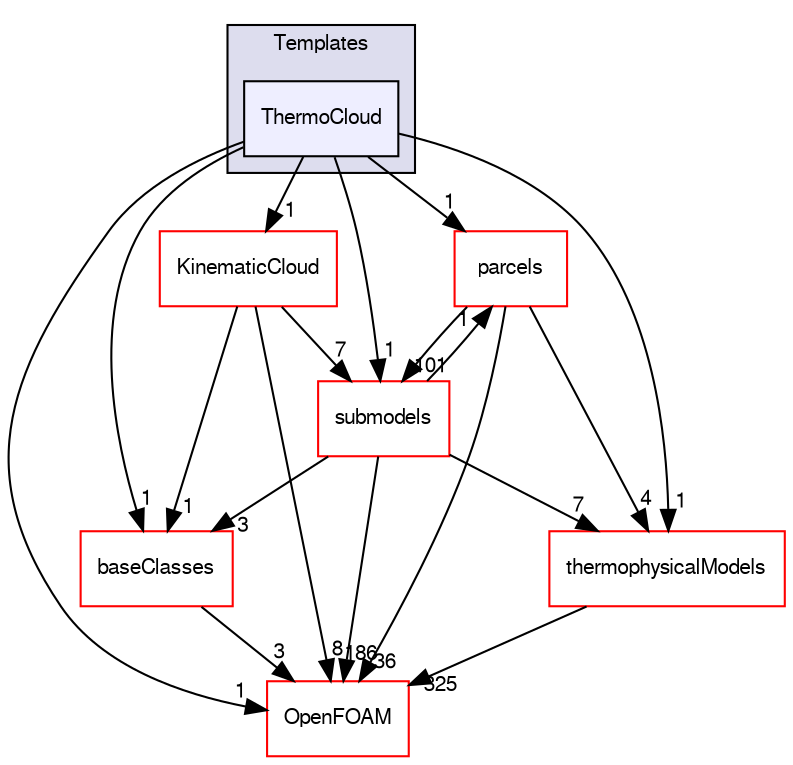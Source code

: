 digraph "src/lagrangian/intermediate/clouds/Templates/ThermoCloud" {
  bgcolor=transparent;
  compound=true
  node [ fontsize="10", fontname="FreeSans"];
  edge [ labelfontsize="10", labelfontname="FreeSans"];
  subgraph clusterdir_f332ac72f0d3698ba18c2dc3cab43221 {
    graph [ bgcolor="#ddddee", pencolor="black", label="Templates" fontname="FreeSans", fontsize="10", URL="dir_f332ac72f0d3698ba18c2dc3cab43221.html"]
  dir_34627bec83161f273e714da7ad5d064d [shape=box, label="ThermoCloud", style="filled", fillcolor="#eeeeff", pencolor="black", URL="dir_34627bec83161f273e714da7ad5d064d.html"];
  }
  dir_8406eabe9caa8508b9c075038a008bd7 [shape=box label="baseClasses" color="red" URL="dir_8406eabe9caa8508b9c075038a008bd7.html"];
  dir_2778d089ec5c4f66810b11f753867003 [shape=box label="thermophysicalModels" color="red" URL="dir_2778d089ec5c4f66810b11f753867003.html"];
  dir_c5473ff19b20e6ec4dfe5c310b3778a8 [shape=box label="OpenFOAM" color="red" URL="dir_c5473ff19b20e6ec4dfe5c310b3778a8.html"];
  dir_b8d19ddbdf0975644e34192d6313800e [shape=box label="parcels" color="red" URL="dir_b8d19ddbdf0975644e34192d6313800e.html"];
  dir_f2c567e1bc38681b9a77ebee52460481 [shape=box label="KinematicCloud" color="red" URL="dir_f2c567e1bc38681b9a77ebee52460481.html"];
  dir_825de5f87f0ef3ae7d76ccd6a5458244 [shape=box label="submodels" color="red" URL="dir_825de5f87f0ef3ae7d76ccd6a5458244.html"];
  dir_8406eabe9caa8508b9c075038a008bd7->dir_c5473ff19b20e6ec4dfe5c310b3778a8 [headlabel="3", labeldistance=1.5 headhref="dir_001257_001732.html"];
  dir_2778d089ec5c4f66810b11f753867003->dir_c5473ff19b20e6ec4dfe5c310b3778a8 [headlabel="325", labeldistance=1.5 headhref="dir_001070_001732.html"];
  dir_34627bec83161f273e714da7ad5d064d->dir_8406eabe9caa8508b9c075038a008bd7 [headlabel="1", labeldistance=1.5 headhref="dir_001276_001257.html"];
  dir_34627bec83161f273e714da7ad5d064d->dir_2778d089ec5c4f66810b11f753867003 [headlabel="1", labeldistance=1.5 headhref="dir_001276_001070.html"];
  dir_34627bec83161f273e714da7ad5d064d->dir_c5473ff19b20e6ec4dfe5c310b3778a8 [headlabel="1", labeldistance=1.5 headhref="dir_001276_001732.html"];
  dir_34627bec83161f273e714da7ad5d064d->dir_b8d19ddbdf0975644e34192d6313800e [headlabel="1", labeldistance=1.5 headhref="dir_001276_001284.html"];
  dir_34627bec83161f273e714da7ad5d064d->dir_f2c567e1bc38681b9a77ebee52460481 [headlabel="1", labeldistance=1.5 headhref="dir_001276_001271.html"];
  dir_34627bec83161f273e714da7ad5d064d->dir_825de5f87f0ef3ae7d76ccd6a5458244 [headlabel="1", labeldistance=1.5 headhref="dir_001276_001215.html"];
  dir_b8d19ddbdf0975644e34192d6313800e->dir_2778d089ec5c4f66810b11f753867003 [headlabel="4", labeldistance=1.5 headhref="dir_001284_001070.html"];
  dir_b8d19ddbdf0975644e34192d6313800e->dir_c5473ff19b20e6ec4dfe5c310b3778a8 [headlabel="36", labeldistance=1.5 headhref="dir_001284_001732.html"];
  dir_b8d19ddbdf0975644e34192d6313800e->dir_825de5f87f0ef3ae7d76ccd6a5458244 [headlabel="101", labeldistance=1.5 headhref="dir_001284_001215.html"];
  dir_f2c567e1bc38681b9a77ebee52460481->dir_8406eabe9caa8508b9c075038a008bd7 [headlabel="1", labeldistance=1.5 headhref="dir_001271_001257.html"];
  dir_f2c567e1bc38681b9a77ebee52460481->dir_c5473ff19b20e6ec4dfe5c310b3778a8 [headlabel="8", labeldistance=1.5 headhref="dir_001271_001732.html"];
  dir_f2c567e1bc38681b9a77ebee52460481->dir_825de5f87f0ef3ae7d76ccd6a5458244 [headlabel="7", labeldistance=1.5 headhref="dir_001271_001215.html"];
  dir_825de5f87f0ef3ae7d76ccd6a5458244->dir_8406eabe9caa8508b9c075038a008bd7 [headlabel="3", labeldistance=1.5 headhref="dir_001215_001257.html"];
  dir_825de5f87f0ef3ae7d76ccd6a5458244->dir_2778d089ec5c4f66810b11f753867003 [headlabel="7", labeldistance=1.5 headhref="dir_001215_001070.html"];
  dir_825de5f87f0ef3ae7d76ccd6a5458244->dir_c5473ff19b20e6ec4dfe5c310b3778a8 [headlabel="186", labeldistance=1.5 headhref="dir_001215_001732.html"];
  dir_825de5f87f0ef3ae7d76ccd6a5458244->dir_b8d19ddbdf0975644e34192d6313800e [headlabel="1", labeldistance=1.5 headhref="dir_001215_001284.html"];
}
